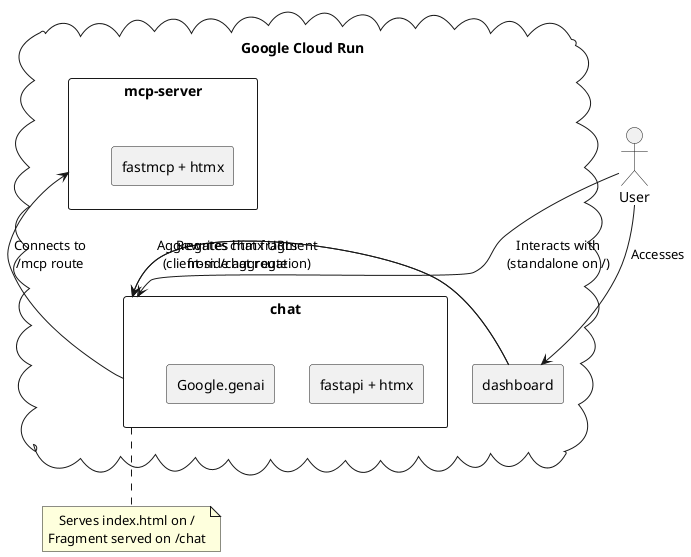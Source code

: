 @startuml
skinparam {
  shadowing false
  componentStyle rectangle
  defaultTextAlignment center
  backgroundcolor transparent  <-- Add this line
}

actor "User" as user

cloud "Google Cloud Run" as cloud {
  component "mcp-server" as mcp_server {
    [fastmcp + htmx]
  }

  component "chat" as chat {
    [fastapi + htmx]
    [Google.genai]
  }

  component "dashboard" as dashboard {
    [fastapi + htmx]
  }
}

' Interactions
user --> dashboard : "Accesses"
user --> chat : "Interacts with\n(standalone on /)"
dashboard -left-> chat : "Aggregates chat fragment\nfrom /chat route"
chat -up-> mcp_server : "Connects to\n/mcp route"
dashboard -left-> chat : "Rewrites htmx URLs\n(client-side aggregation)"

note bottom of chat
Serves index.html on /
Fragment served on /chat
end note
@enduml